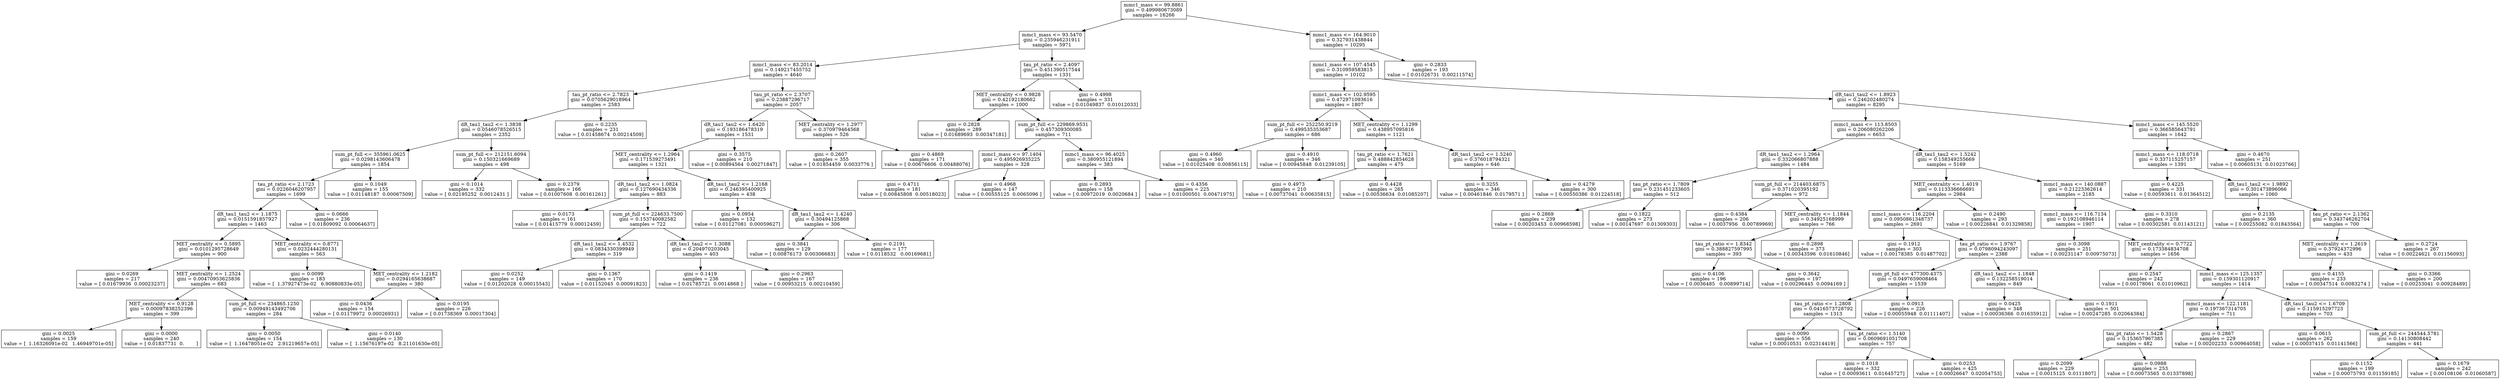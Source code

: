 digraph Tree {
0 [label="mmc1_mass <= 99.8861\ngini = 0.499980673089\nsamples = 16266", shape="box"] ;
1 [label="mmc1_mass <= 93.5470\ngini = 0.235946231911\nsamples = 5971", shape="box"] ;
0 -> 1 ;
2 [label="mmc1_mass <= 83.2014\ngini = 0.149217455752\nsamples = 4640", shape="box"] ;
1 -> 2 ;
3 [label="tau_pt_ratio <= 2.7823\ngini = 0.0705629018964\nsamples = 2583", shape="box"] ;
2 -> 3 ;
4 [label="dR_tau1_tau2 <= 1.3838\ngini = 0.0546078526515\nsamples = 2352", shape="box"] ;
3 -> 4 ;
5 [label="sum_pt_full <= 355961.0625\ngini = 0.0298143606478\nsamples = 1854", shape="box"] ;
4 -> 5 ;
6 [label="tau_pt_ratio <= 2.1723\ngini = 0.0226046207957\nsamples = 1699", shape="box"] ;
5 -> 6 ;
7 [label="dR_tau1_tau2 <= 1.1875\ngini = 0.0151591857927\nsamples = 1463", shape="box"] ;
6 -> 7 ;
8 [label="MET_centrality <= 0.5895\ngini = 0.0101295728649\nsamples = 900", shape="box"] ;
7 -> 8 ;
9 [label="gini = 0.0269\nsamples = 217\nvalue = [ 0.01679936  0.00023237]", shape="box"] ;
8 -> 9 ;
10 [label="MET_centrality <= 1.2524\ngini = 0.00470953625836\nsamples = 683", shape="box"] ;
8 -> 10 ;
11 [label="MET_centrality <= 0.9128\ngini = 0.00097838252396\nsamples = 399", shape="box"] ;
10 -> 11 ;
12 [label="gini = 0.0025\nsamples = 159\nvalue = [  1.16326091e-02   1.46949701e-05]", shape="box"] ;
11 -> 12 ;
13 [label="gini = 0.0000\nsamples = 240\nvalue = [ 0.01837731  0.        ]", shape="box"] ;
11 -> 13 ;
14 [label="sum_pt_full <= 234865.1250\ngini = 0.00949143492706\nsamples = 284", shape="box"] ;
10 -> 14 ;
15 [label="gini = 0.0050\nsamples = 154\nvalue = [  1.16478051e-02   2.91219657e-05]", shape="box"] ;
14 -> 15 ;
16 [label="gini = 0.0140\nsamples = 130\nvalue = [  1.15676197e-02   8.21101630e-05]", shape="box"] ;
14 -> 16 ;
17 [label="MET_centrality <= 0.8771\ngini = 0.0232444280131\nsamples = 563", shape="box"] ;
7 -> 17 ;
18 [label="gini = 0.0099\nsamples = 183\nvalue = [  1.37927473e-02   6.90880833e-05]", shape="box"] ;
17 -> 18 ;
19 [label="MET_centrality <= 1.2182\ngini = 0.0294165638687\nsamples = 380", shape="box"] ;
17 -> 19 ;
20 [label="gini = 0.0436\nsamples = 154\nvalue = [ 0.01179972  0.00026931]", shape="box"] ;
19 -> 20 ;
21 [label="gini = 0.0195\nsamples = 226\nvalue = [ 0.01738369  0.00017304]", shape="box"] ;
19 -> 21 ;
22 [label="gini = 0.0666\nsamples = 236\nvalue = [ 0.01809092  0.00064637]", shape="box"] ;
6 -> 22 ;
23 [label="gini = 0.1049\nsamples = 155\nvalue = [ 0.01148187  0.00067509]", shape="box"] ;
5 -> 23 ;
24 [label="sum_pt_full <= 212151.6094\ngini = 0.150321669689\nsamples = 498", shape="box"] ;
4 -> 24 ;
25 [label="gini = 0.1014\nsamples = 332\nvalue = [ 0.02195252  0.0012431 ]", shape="box"] ;
24 -> 25 ;
26 [label="gini = 0.2379\nsamples = 166\nvalue = [ 0.01007608  0.00161261]", shape="box"] ;
24 -> 26 ;
27 [label="gini = 0.2235\nsamples = 231\nvalue = [ 0.01458674  0.00214509]", shape="box"] ;
3 -> 27 ;
28 [label="tau_pt_ratio <= 2.3707\ngini = 0.23887296717\nsamples = 2057", shape="box"] ;
2 -> 28 ;
29 [label="dR_tau1_tau2 <= 1.6420\ngini = 0.193186478319\nsamples = 1531", shape="box"] ;
28 -> 29 ;
30 [label="MET_centrality <= 1.2964\ngini = 0.171539273491\nsamples = 1321", shape="box"] ;
29 -> 30 ;
31 [label="dR_tau1_tau2 <= 1.0824\ngini = 0.127690434336\nsamples = 883", shape="box"] ;
30 -> 31 ;
32 [label="gini = 0.0173\nsamples = 161\nvalue = [ 0.01415779  0.00012459]", shape="box"] ;
31 -> 32 ;
33 [label="sum_pt_full <= 224633.7500\ngini = 0.153740082582\nsamples = 722", shape="box"] ;
31 -> 33 ;
34 [label="dR_tau1_tau2 <= 1.4532\ngini = 0.0834330399949\nsamples = 319", shape="box"] ;
33 -> 34 ;
35 [label="gini = 0.0252\nsamples = 149\nvalue = [ 0.01202028  0.00015543]", shape="box"] ;
34 -> 35 ;
36 [label="gini = 0.1367\nsamples = 170\nvalue = [ 0.01152045  0.00091823]", shape="box"] ;
34 -> 36 ;
37 [label="dR_tau1_tau2 <= 1.3088\ngini = 0.204970203045\nsamples = 403", shape="box"] ;
33 -> 37 ;
38 [label="gini = 0.1419\nsamples = 236\nvalue = [ 0.01785721  0.0014868 ]", shape="box"] ;
37 -> 38 ;
39 [label="gini = 0.2963\nsamples = 167\nvalue = [ 0.00953215  0.00210459]", shape="box"] ;
37 -> 39 ;
40 [label="dR_tau1_tau2 <= 1.2168\ngini = 0.246395400925\nsamples = 438", shape="box"] ;
30 -> 40 ;
41 [label="gini = 0.0954\nsamples = 132\nvalue = [ 0.01127081  0.00059627]", shape="box"] ;
40 -> 41 ;
42 [label="dR_tau1_tau2 <= 1.4240\ngini = 0.30494125868\nsamples = 306", shape="box"] ;
40 -> 42 ;
43 [label="gini = 0.3841\nsamples = 129\nvalue = [ 0.00876173  0.00306683]", shape="box"] ;
42 -> 43 ;
44 [label="gini = 0.2191\nsamples = 177\nvalue = [ 0.0118532   0.00169681]", shape="box"] ;
42 -> 44 ;
45 [label="gini = 0.3575\nsamples = 210\nvalue = [ 0.00894564  0.00271847]", shape="box"] ;
29 -> 45 ;
46 [label="MET_centrality <= 1.2977\ngini = 0.370979464568\nsamples = 526", shape="box"] ;
28 -> 46 ;
47 [label="gini = 0.2607\nsamples = 355\nvalue = [ 0.01854459  0.0033776 ]", shape="box"] ;
46 -> 47 ;
48 [label="gini = 0.4869\nsamples = 171\nvalue = [ 0.00676606  0.00488076]", shape="box"] ;
46 -> 48 ;
49 [label="tau_pt_ratio <= 2.4097\ngini = 0.451390517544\nsamples = 1331", shape="box"] ;
1 -> 49 ;
50 [label="MET_centrality <= 0.9828\ngini = 0.42192180662\nsamples = 1000", shape="box"] ;
49 -> 50 ;
51 [label="gini = 0.2828\nsamples = 289\nvalue = [ 0.01689693  0.00347181]", shape="box"] ;
50 -> 51 ;
52 [label="sum_pt_full <= 229869.9531\ngini = 0.457309300085\nsamples = 711", shape="box"] ;
50 -> 52 ;
53 [label="mmc1_mass <= 97.1404\ngini = 0.495926935225\nsamples = 328", shape="box"] ;
52 -> 53 ;
54 [label="gini = 0.4711\nsamples = 181\nvalue = [ 0.00845808  0.00518023]", shape="box"] ;
53 -> 54 ;
55 [label="gini = 0.4968\nsamples = 147\nvalue = [ 0.00555125  0.0065096 ]", shape="box"] ;
53 -> 55 ;
56 [label="mmc1_mass <= 96.4025\ngini = 0.380955121894\nsamples = 383", shape="box"] ;
52 -> 56 ;
57 [label="gini = 0.2893\nsamples = 158\nvalue = [ 0.00972019  0.0020684 ]", shape="box"] ;
56 -> 57 ;
58 [label="gini = 0.4356\nsamples = 225\nvalue = [ 0.01000501  0.00471975]", shape="box"] ;
56 -> 58 ;
59 [label="gini = 0.4998\nsamples = 331\nvalue = [ 0.01049837  0.01012033]", shape="box"] ;
49 -> 59 ;
60 [label="mmc1_mass <= 164.9010\ngini = 0.327931438844\nsamples = 10295", shape="box"] ;
0 -> 60 ;
61 [label="mmc1_mass <= 107.4545\ngini = 0.310959583815\nsamples = 10102", shape="box"] ;
60 -> 61 ;
62 [label="mmc1_mass <= 102.9595\ngini = 0.472971093616\nsamples = 1807", shape="box"] ;
61 -> 62 ;
63 [label="sum_pt_full <= 252250.9219\ngini = 0.499535353687\nsamples = 686", shape="box"] ;
62 -> 63 ;
64 [label="gini = 0.4960\nsamples = 340\nvalue = [ 0.01025408  0.00856115]", shape="box"] ;
63 -> 64 ;
65 [label="gini = 0.4910\nsamples = 346\nvalue = [ 0.00945848  0.01239105]", shape="box"] ;
63 -> 65 ;
66 [label="MET_centrality <= 1.1299\ngini = 0.438957095816\nsamples = 1121", shape="box"] ;
62 -> 66 ;
67 [label="tau_pt_ratio <= 1.7621\ngini = 0.488842854628\nsamples = 475", shape="box"] ;
66 -> 67 ;
68 [label="gini = 0.4973\nsamples = 210\nvalue = [ 0.00737041  0.00635815]", shape="box"] ;
67 -> 68 ;
69 [label="gini = 0.4428\nsamples = 265\nvalue = [ 0.00536634  0.01085207]", shape="box"] ;
67 -> 69 ;
70 [label="dR_tau1_tau2 <= 1.5240\ngini = 0.376018794321\nsamples = 646", shape="box"] ;
66 -> 70 ;
71 [label="gini = 0.3255\nsamples = 346\nvalue = [ 0.00461846  0.0179571 ]", shape="box"] ;
70 -> 71 ;
72 [label="gini = 0.4279\nsamples = 300\nvalue = [ 0.00550386  0.01224518]", shape="box"] ;
70 -> 72 ;
73 [label="dR_tau1_tau2 <= 1.8923\ngini = 0.246202480274\nsamples = 8295", shape="box"] ;
61 -> 73 ;
74 [label="mmc1_mass <= 113.8503\ngini = 0.206080262206\nsamples = 6653", shape="box"] ;
73 -> 74 ;
75 [label="dR_tau1_tau2 <= 1.2964\ngini = 0.332066807888\nsamples = 1484", shape="box"] ;
74 -> 75 ;
76 [label="tau_pt_ratio <= 1.7809\ngini = 0.231451233605\nsamples = 512", shape="box"] ;
75 -> 76 ;
77 [label="gini = 0.2869\nsamples = 239\nvalue = [ 0.00203453  0.00968598]", shape="box"] ;
76 -> 77 ;
78 [label="gini = 0.1822\nsamples = 273\nvalue = [ 0.00147697  0.01309303]", shape="box"] ;
76 -> 78 ;
79 [label="sum_pt_full <= 214403.6875\ngini = 0.371020395192\nsamples = 972", shape="box"] ;
75 -> 79 ;
80 [label="gini = 0.4384\nsamples = 206\nvalue = [ 0.0037956   0.00789969]", shape="box"] ;
79 -> 80 ;
81 [label="MET_centrality <= 1.1844\ngini = 0.34925168999\nsamples = 766", shape="box"] ;
79 -> 81 ;
82 [label="tau_pt_ratio <= 1.8342\ngini = 0.388827597995\nsamples = 393", shape="box"] ;
81 -> 82 ;
83 [label="gini = 0.4106\nsamples = 196\nvalue = [ 0.0036485   0.00899714]", shape="box"] ;
82 -> 83 ;
84 [label="gini = 0.3642\nsamples = 197\nvalue = [ 0.00296445  0.0094169 ]", shape="box"] ;
82 -> 84 ;
85 [label="gini = 0.2898\nsamples = 373\nvalue = [ 0.00343596  0.01610846]", shape="box"] ;
81 -> 85 ;
86 [label="dR_tau1_tau2 <= 1.5242\ngini = 0.158349255669\nsamples = 5169", shape="box"] ;
74 -> 86 ;
87 [label="MET_centrality <= 1.4019\ngini = 0.113336666691\nsamples = 2984", shape="box"] ;
86 -> 87 ;
88 [label="mmc1_mass <= 116.2204\ngini = 0.0950861348737\nsamples = 2691", shape="box"] ;
87 -> 88 ;
89 [label="gini = 0.1912\nsamples = 303\nvalue = [ 0.00178385  0.01487702]", shape="box"] ;
88 -> 89 ;
90 [label="tau_pt_ratio <= 1.9767\ngini = 0.0798094243097\nsamples = 2388", shape="box"] ;
88 -> 90 ;
91 [label="sum_pt_full <= 477300.4375\ngini = 0.0497659008464\nsamples = 1539", shape="box"] ;
90 -> 91 ;
92 [label="tau_pt_ratio <= 1.2808\ngini = 0.0416573728792\nsamples = 1313", shape="box"] ;
91 -> 92 ;
93 [label="gini = 0.0090\nsamples = 556\nvalue = [ 0.00010531  0.02314419]", shape="box"] ;
92 -> 93 ;
94 [label="tau_pt_ratio <= 1.5140\ngini = 0.0609691051708\nsamples = 757", shape="box"] ;
92 -> 94 ;
95 [label="gini = 0.1018\nsamples = 332\nvalue = [ 0.00093611  0.01645727]", shape="box"] ;
94 -> 95 ;
96 [label="gini = 0.0253\nsamples = 425\nvalue = [ 0.00026647  0.02054753]", shape="box"] ;
94 -> 96 ;
97 [label="gini = 0.0913\nsamples = 226\nvalue = [ 0.00055948  0.01111407]", shape="box"] ;
91 -> 97 ;
98 [label="dR_tau1_tau2 <= 1.1848\ngini = 0.132258519014\nsamples = 849", shape="box"] ;
90 -> 98 ;
99 [label="gini = 0.0425\nsamples = 348\nvalue = [ 0.00036366  0.01635912]", shape="box"] ;
98 -> 99 ;
100 [label="gini = 0.1911\nsamples = 501\nvalue = [ 0.00247285  0.02064384]", shape="box"] ;
98 -> 100 ;
101 [label="gini = 0.2490\nsamples = 293\nvalue = [ 0.00226841  0.01329858]", shape="box"] ;
87 -> 101 ;
102 [label="mmc1_mass <= 140.0887\ngini = 0.21223362614\nsamples = 2185", shape="box"] ;
86 -> 102 ;
103 [label="mmc1_mass <= 116.7134\ngini = 0.192108946114\nsamples = 1907", shape="box"] ;
102 -> 103 ;
104 [label="gini = 0.3098\nsamples = 251\nvalue = [ 0.00231147  0.00975073]", shape="box"] ;
103 -> 104 ;
105 [label="MET_centrality <= 0.7722\ngini = 0.173384834708\nsamples = 1656", shape="box"] ;
103 -> 105 ;
106 [label="gini = 0.2547\nsamples = 242\nvalue = [ 0.00178061  0.01010962]", shape="box"] ;
105 -> 106 ;
107 [label="mmc1_mass <= 125.1357\ngini = 0.159301120917\nsamples = 1414", shape="box"] ;
105 -> 107 ;
108 [label="mmc1_mass <= 122.1181\ngini = 0.197367314705\nsamples = 711", shape="box"] ;
107 -> 108 ;
109 [label="tau_pt_ratio <= 1.5428\ngini = 0.153657967385\nsamples = 482", shape="box"] ;
108 -> 109 ;
110 [label="gini = 0.2099\nsamples = 229\nvalue = [ 0.0015125  0.0111807]", shape="box"] ;
109 -> 110 ;
111 [label="gini = 0.0988\nsamples = 253\nvalue = [ 0.00073565  0.01337898]", shape="box"] ;
109 -> 111 ;
112 [label="gini = 0.2867\nsamples = 229\nvalue = [ 0.00202233  0.00964058]", shape="box"] ;
108 -> 112 ;
113 [label="dR_tau1_tau2 <= 1.6709\ngini = 0.115915297723\nsamples = 703", shape="box"] ;
107 -> 113 ;
114 [label="gini = 0.0615\nsamples = 262\nvalue = [ 0.00037415  0.01141566]", shape="box"] ;
113 -> 114 ;
115 [label="sum_pt_full <= 244544.5781\ngini = 0.14130808442\nsamples = 441", shape="box"] ;
113 -> 115 ;
116 [label="gini = 0.1152\nsamples = 199\nvalue = [ 0.00075793  0.01159185]", shape="box"] ;
115 -> 116 ;
117 [label="gini = 0.1679\nsamples = 242\nvalue = [ 0.00108106  0.01060587]", shape="box"] ;
115 -> 117 ;
118 [label="gini = 0.3310\nsamples = 278\nvalue = [ 0.00302581  0.01143121]", shape="box"] ;
102 -> 118 ;
119 [label="mmc1_mass <= 145.5520\ngini = 0.366585643791\nsamples = 1642", shape="box"] ;
73 -> 119 ;
120 [label="mmc1_mass <= 118.0718\ngini = 0.337115257157\nsamples = 1391", shape="box"] ;
119 -> 120 ;
121 [label="gini = 0.4225\nsamples = 331\nvalue = [ 0.00593611  0.01364512]", shape="box"] ;
120 -> 121 ;
122 [label="dR_tau1_tau2 <= 1.9892\ngini = 0.301473896066\nsamples = 1060", shape="box"] ;
120 -> 122 ;
123 [label="gini = 0.2135\nsamples = 360\nvalue = [ 0.00255082  0.01843564]", shape="box"] ;
122 -> 123 ;
124 [label="tau_pt_ratio <= 2.1362\ngini = 0.343746262704\nsamples = 700", shape="box"] ;
122 -> 124 ;
125 [label="MET_centrality <= 1.2619\ngini = 0.37924372996\nsamples = 433", shape="box"] ;
124 -> 125 ;
126 [label="gini = 0.4155\nsamples = 233\nvalue = [ 0.00347514  0.0083274 ]", shape="box"] ;
125 -> 126 ;
127 [label="gini = 0.3366\nsamples = 200\nvalue = [ 0.00253041  0.00928489]", shape="box"] ;
125 -> 127 ;
128 [label="gini = 0.2724\nsamples = 267\nvalue = [ 0.00224621  0.01156093]", shape="box"] ;
124 -> 128 ;
129 [label="gini = 0.4670\nsamples = 251\nvalue = [ 0.00605131  0.01023766]", shape="box"] ;
119 -> 129 ;
130 [label="gini = 0.2833\nsamples = 193\nvalue = [ 0.01026731  0.00211574]", shape="box"] ;
60 -> 130 ;
}